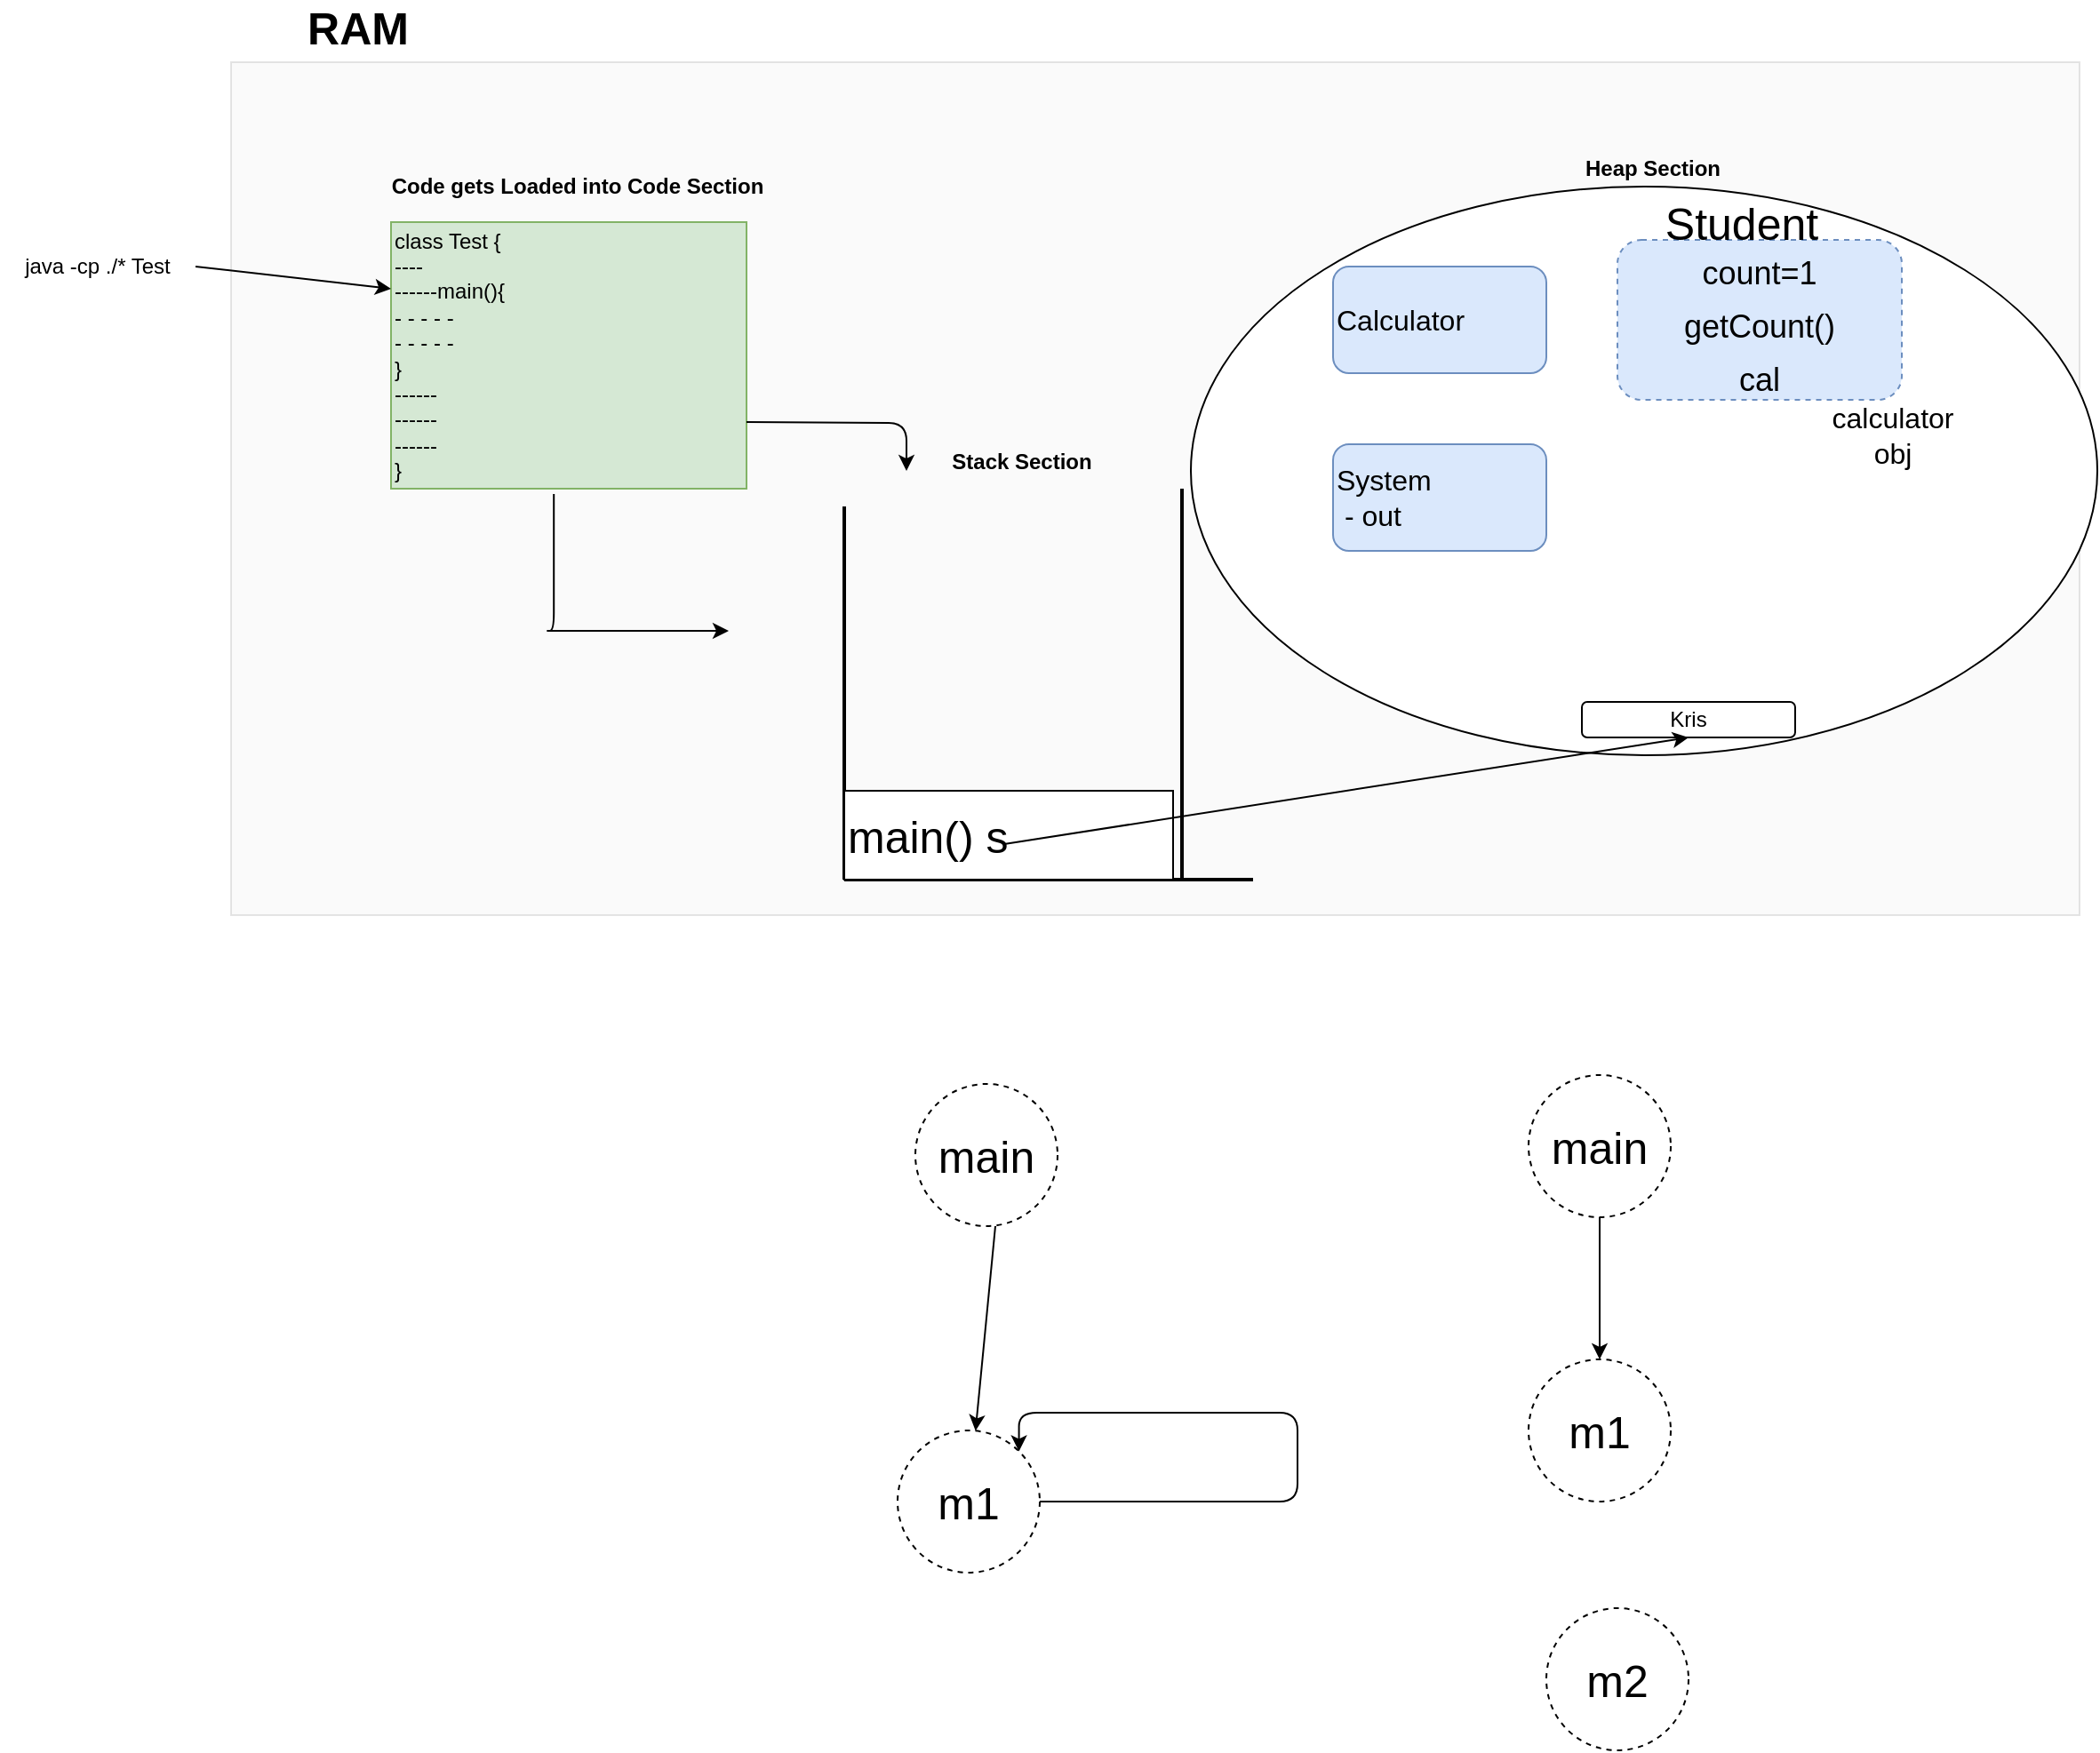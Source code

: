 <mxfile version="14.4.4" type="device"><diagram id="amdSn0en19ER0Uc3-U2n" name="Page-1"><mxGraphModel dx="862" dy="1550" grid="1" gridSize="10" guides="1" tooltips="1" connect="1" arrows="1" fold="1" page="1" pageScale="1" pageWidth="850" pageHeight="1100" math="0" shadow="0"><root><mxCell id="0"/><mxCell id="1" parent="0"/><mxCell id="fuAZi2yESlDfwjHvRO5n-1" value="" style="rounded=0;whiteSpace=wrap;html=1;opacity=10;fillColor=#CCCCCC;" parent="1" vertex="1"><mxGeometry x="170" width="1040" height="480" as="geometry"/></mxCell><mxCell id="9sobIV-wDGnTYZaxvsf--1" value="java -cp ./* Test" style="text;html=1;strokeColor=none;fillColor=none;align=center;verticalAlign=middle;whiteSpace=wrap;rounded=0;" parent="1" vertex="1"><mxGeometry x="40" y="100" width="110" height="30" as="geometry"/></mxCell><mxCell id="9sobIV-wDGnTYZaxvsf--2" value="class Test {&lt;br&gt;----&lt;br&gt;------main(){&lt;br&gt;- - - - -&amp;nbsp;&lt;br&gt;- - - - -&lt;br&gt;}&lt;br&gt;------&lt;br&gt;------&lt;br&gt;------&lt;br&gt;}" style="rounded=0;whiteSpace=wrap;html=1;align=left;fillColor=#d5e8d4;strokeColor=#82b366;" parent="1" vertex="1"><mxGeometry x="260" y="90" width="200" height="150" as="geometry"/></mxCell><mxCell id="9sobIV-wDGnTYZaxvsf--5" value="" style="endArrow=classic;html=1;exitX=1;exitY=0.5;exitDx=0;exitDy=0;entryX=0;entryY=0.25;entryDx=0;entryDy=0;" parent="1" source="9sobIV-wDGnTYZaxvsf--1" target="9sobIV-wDGnTYZaxvsf--2" edge="1"><mxGeometry width="50" height="50" relative="1" as="geometry"><mxPoint x="400" y="230" as="sourcePoint"/><mxPoint x="450" y="180" as="targetPoint"/></mxGeometry></mxCell><mxCell id="9sobIV-wDGnTYZaxvsf--6" value="Code gets Loaded into Code Section" style="text;html=1;strokeColor=none;fillColor=none;align=center;verticalAlign=middle;whiteSpace=wrap;rounded=0;fontStyle=1" parent="1" vertex="1"><mxGeometry x="250" y="60" width="230" height="20" as="geometry"/></mxCell><mxCell id="9sobIV-wDGnTYZaxvsf--9" value="" style="edgeStyle=segmentEdgeStyle;endArrow=classic;html=1;exitX=0.458;exitY=1.02;exitDx=0;exitDy=0;exitPerimeter=0;" parent="1" source="9sobIV-wDGnTYZaxvsf--2" edge="1"><mxGeometry width="50" height="50" relative="1" as="geometry"><mxPoint x="400" y="290" as="sourcePoint"/><mxPoint x="450" y="320" as="targetPoint"/><Array as="points"><mxPoint x="347" y="320"/><mxPoint x="450" y="320"/></Array></mxGeometry></mxCell><mxCell id="9sobIV-wDGnTYZaxvsf--11" value="" style="line;strokeWidth=2;direction=south;html=1;align=left;" parent="1" vertex="1"><mxGeometry x="510" y="250" width="10" height="210" as="geometry"/></mxCell><mxCell id="9sobIV-wDGnTYZaxvsf--12" value="" style="line;strokeWidth=2;direction=south;html=1;align=left;" parent="1" vertex="1"><mxGeometry x="700" y="240" width="10" height="220" as="geometry"/></mxCell><mxCell id="9sobIV-wDGnTYZaxvsf--13" value="" style="line;strokeWidth=2;direction=south;html=1;align=left;rotation=90;" parent="1" vertex="1"><mxGeometry x="625" y="345" width="10" height="230" as="geometry"/></mxCell><mxCell id="9sobIV-wDGnTYZaxvsf--16" value="" style="ellipse;whiteSpace=wrap;html=1;align=left;" parent="1" vertex="1"><mxGeometry x="710" y="70" width="510" height="320" as="geometry"/></mxCell><mxCell id="9sobIV-wDGnTYZaxvsf--19" value="Stack Section" style="text;html=1;strokeColor=none;fillColor=none;align=center;verticalAlign=middle;whiteSpace=wrap;rounded=0;fontStyle=1" parent="1" vertex="1"><mxGeometry x="500" y="215" width="230" height="20" as="geometry"/></mxCell><mxCell id="9sobIV-wDGnTYZaxvsf--20" value="Heap Section" style="text;html=1;strokeColor=none;fillColor=none;align=center;verticalAlign=middle;whiteSpace=wrap;rounded=0;fontStyle=1" parent="1" vertex="1"><mxGeometry x="855" y="50" width="230" height="20" as="geometry"/></mxCell><mxCell id="9sobIV-wDGnTYZaxvsf--23" value="" style="edgeStyle=elbowEdgeStyle;elbow=vertical;endArrow=classic;html=1;exitX=1;exitY=0.75;exitDx=0;exitDy=0;" parent="1" source="9sobIV-wDGnTYZaxvsf--2" edge="1"><mxGeometry width="50" height="50" relative="1" as="geometry"><mxPoint x="660" y="320" as="sourcePoint"/><mxPoint x="550" y="230" as="targetPoint"/><Array as="points"><mxPoint x="550" y="203"/></Array></mxGeometry></mxCell><mxCell id="fuAZi2yESlDfwjHvRO5n-2" value="RAM&amp;nbsp;" style="text;html=1;strokeColor=none;fillColor=none;align=center;verticalAlign=middle;whiteSpace=wrap;rounded=0;opacity=10;fontStyle=1;fontSize=25;" parent="1" vertex="1"><mxGeometry x="210" y="-30" width="70" height="20" as="geometry"/></mxCell><mxCell id="fuAZi2yESlDfwjHvRO5n-3" value="main() s" style="rounded=0;whiteSpace=wrap;html=1;fontSize=25;fillColor=#FFFFFF;align=left;" parent="1" vertex="1"><mxGeometry x="515" y="410" width="185" height="50" as="geometry"/></mxCell><mxCell id="fuAZi2yESlDfwjHvRO5n-8" value="&lt;font style=&quot;font-size: 18px&quot;&gt;count=1&lt;br&gt;getCount()&lt;br&gt;cal&lt;br&gt;&lt;/font&gt;" style="rounded=1;whiteSpace=wrap;html=1;fillColor=#dae8fc;fontSize=25;dashed=1;strokeColor=#6c8ebf;" parent="1" vertex="1"><mxGeometry x="950" y="100" width="160" height="90" as="geometry"/></mxCell><mxCell id="fuAZi2yESlDfwjHvRO5n-10" value="Student" style="text;html=1;strokeColor=none;fillColor=none;align=center;verticalAlign=middle;whiteSpace=wrap;rounded=0;dashed=1;fontSize=25;" parent="1" vertex="1"><mxGeometry x="980" y="80" width="80" height="20" as="geometry"/></mxCell><mxCell id="fuAZi2yESlDfwjHvRO5n-21" value="main" style="ellipse;whiteSpace=wrap;html=1;aspect=fixed;dashed=1;strokeColor=#000000;fillColor=#FFFFFF;fontSize=25;" parent="1" vertex="1"><mxGeometry x="555" y="575" width="80" height="80" as="geometry"/></mxCell><mxCell id="fuAZi2yESlDfwjHvRO5n-22" value="m1" style="ellipse;whiteSpace=wrap;html=1;aspect=fixed;dashed=1;strokeColor=#000000;fillColor=#FFFFFF;fontSize=25;" parent="1" vertex="1"><mxGeometry x="545" y="770" width="80" height="80" as="geometry"/></mxCell><mxCell id="fuAZi2yESlDfwjHvRO5n-23" value="" style="endArrow=classic;html=1;fontSize=25;" parent="1" target="fuAZi2yESlDfwjHvRO5n-22" edge="1"><mxGeometry width="50" height="50" relative="1" as="geometry"><mxPoint x="600" y="655" as="sourcePoint"/><mxPoint x="650" y="605" as="targetPoint"/></mxGeometry></mxCell><mxCell id="fuAZi2yESlDfwjHvRO5n-24" value="" style="edgeStyle=segmentEdgeStyle;endArrow=classic;html=1;fontSize=25;entryX=1;entryY=0;entryDx=0;entryDy=0;" parent="1" target="fuAZi2yESlDfwjHvRO5n-22" edge="1"><mxGeometry width="50" height="50" relative="1" as="geometry"><mxPoint x="625" y="810" as="sourcePoint"/><mxPoint x="675" y="760" as="targetPoint"/><Array as="points"><mxPoint x="770" y="810"/><mxPoint x="770" y="760"/><mxPoint x="614" y="760"/></Array></mxGeometry></mxCell><mxCell id="fuAZi2yESlDfwjHvRO5n-25" value="main" style="ellipse;whiteSpace=wrap;html=1;aspect=fixed;dashed=1;strokeColor=#000000;fillColor=#FFFFFF;fontSize=25;" parent="1" vertex="1"><mxGeometry x="900" y="570" width="80" height="80" as="geometry"/></mxCell><mxCell id="fuAZi2yESlDfwjHvRO5n-26" value="m1" style="ellipse;whiteSpace=wrap;html=1;aspect=fixed;dashed=1;strokeColor=#000000;fillColor=#FFFFFF;fontSize=25;" parent="1" vertex="1"><mxGeometry x="900" y="730" width="80" height="80" as="geometry"/></mxCell><mxCell id="fuAZi2yESlDfwjHvRO5n-27" value="m2" style="ellipse;whiteSpace=wrap;html=1;aspect=fixed;dashed=1;strokeColor=#000000;fillColor=#FFFFFF;fontSize=25;" parent="1" vertex="1"><mxGeometry x="910" y="870" width="80" height="80" as="geometry"/></mxCell><mxCell id="fuAZi2yESlDfwjHvRO5n-29" value="" style="endArrow=classic;html=1;fontSize=25;entryX=0.5;entryY=0;entryDx=0;entryDy=0;exitX=0.5;exitY=1;exitDx=0;exitDy=0;" parent="1" source="fuAZi2yESlDfwjHvRO5n-25" target="fuAZi2yESlDfwjHvRO5n-26" edge="1"><mxGeometry width="50" height="50" relative="1" as="geometry"><mxPoint x="650" y="760" as="sourcePoint"/><mxPoint x="700" y="710" as="targetPoint"/></mxGeometry></mxCell><mxCell id="ChJu_AoS6TzuGoaCQOnL-5" value="calculator obj" style="text;html=1;strokeColor=none;fillColor=none;align=center;verticalAlign=middle;whiteSpace=wrap;rounded=0;fontSize=16;" parent="1" vertex="1"><mxGeometry x="1085" y="200" width="40" height="20" as="geometry"/></mxCell><mxCell id="ChJu_AoS6TzuGoaCQOnL-6" value="Calculator" style="rounded=1;whiteSpace=wrap;html=1;fontSize=16;align=left;fillColor=#dae8fc;strokeColor=#6c8ebf;" parent="1" vertex="1"><mxGeometry x="790" y="115" width="120" height="60" as="geometry"/></mxCell><mxCell id="ChJu_AoS6TzuGoaCQOnL-7" value="System&lt;br&gt;&amp;nbsp;- out" style="rounded=1;whiteSpace=wrap;html=1;fontSize=16;align=left;fillColor=#dae8fc;strokeColor=#6c8ebf;" parent="1" vertex="1"><mxGeometry x="790" y="215" width="120" height="60" as="geometry"/></mxCell><mxCell id="kgGm1RvHJSWQn8ZVCSkJ-7" value="Kris" style="rounded=1;whiteSpace=wrap;html=1;" vertex="1" parent="1"><mxGeometry x="930" y="360" width="120" height="20" as="geometry"/></mxCell><mxCell id="kgGm1RvHJSWQn8ZVCSkJ-12" value="" style="endArrow=classic;html=1;entryX=0.5;entryY=1;entryDx=0;entryDy=0;" edge="1" parent="1" target="kgGm1RvHJSWQn8ZVCSkJ-7"><mxGeometry width="50" height="50" relative="1" as="geometry"><mxPoint x="605" y="440" as="sourcePoint"/><mxPoint x="655" y="390" as="targetPoint"/></mxGeometry></mxCell></root></mxGraphModel></diagram></mxfile>